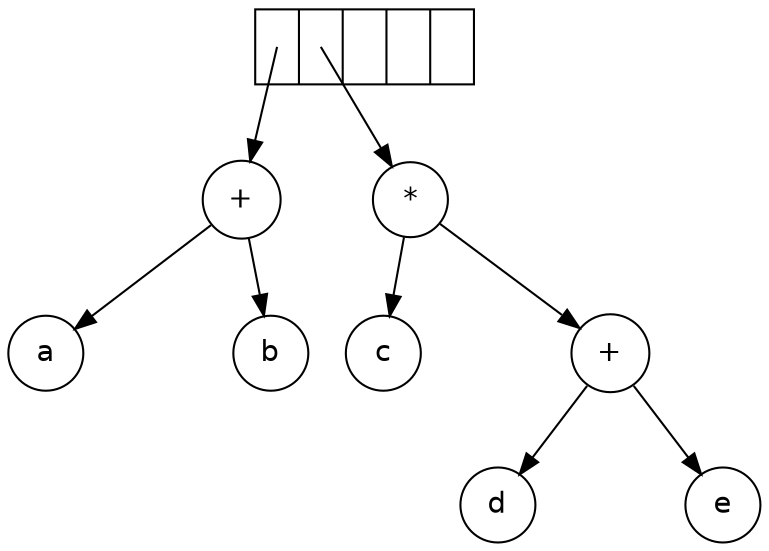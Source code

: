 digraph G {
	node [fontname="Helvetica",shape=circle];

	stack [shape=record,label="<0>|<1>|<2>|<3>|<4>"];
	plus1 [label="+"];
	plus2 [label="+"];
	mult1 [label="*"];
	hidden1 [label="",style=invis];
	hidden2 [label="",style=invis];
	hidden3 [label="",style=invis];

	stack:0:c -> plus1 [tailclip=false];
	stack:1:c -> mult1 [tailclip=false];

	plus1 -> a;
	plus1 -> hidden1 [style=invis];
	plus1 -> b;
	{rank=same a -> hidden1 -> b [style=invis]};
	
	mult1 -> c;
	mult1 -> hidden3 [style=invis];
	mult1 -> plus2;
	{rank=same c -> hidden3 -> plus2 [style=invis]};
	
	plus2 -> d;
	plus2 -> hidden2 [style=invis];
	plus2 -> e;
	{rank=same d -> hidden2 -> e [style=invis]};
}
